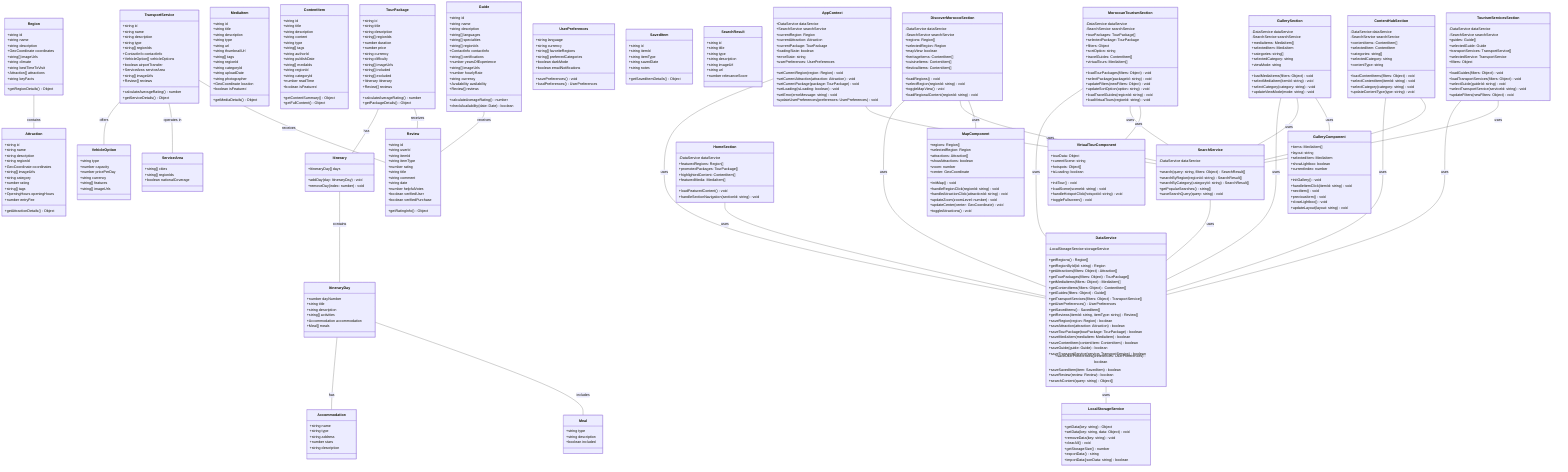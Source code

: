 classDiagram
    class Region {
        +string id
        +string name
        +string description
        +GeoCoordinate coordinates
        +string[] imageUrls
        +string climate
        +string bestTimeToVisit
        +Attraction[] attractions
        +string keyFacts
        +getRegionDetails() Object
    }

    class Attraction {
        +string id
        +string name
        +string description
        +string regionId
        +GeoCoordinate coordinates
        +string[] imageUrls
        +string category
        +number rating
        +string[] tags
        +OpeningHours openingHours
        +number entryFee
        +getAttractionDetails() Object
    }

    class TourPackage {
        +string id
        +string title
        +string description
        +string[] regionIds
        +number duration
        +number price
        +string currency
        +string difficulty
        +string[] imageUrls
        +string[] included
        +string[] excluded
        +Itinerary itinerary
        +Review[] reviews
        +calculateAverageRating() number
        +getPackageDetails() Object
    }

    class Itinerary {
        +ItineraryDay[] days
        +addDay(day: ItineraryDay) void
        +removeDay(index: number) void
    }

    class ItineraryDay {
        +number dayNumber
        +string title
        +string description
        +string[] activities
        +Accommodation accommodation
        +Meal[] meals
    }

    class Accommodation {
        +string name
        +string type
        +string address
        +number stars
        +string description
    }

    class Meal {
        +string type
        +string description
        +boolean included
    }

    class MediaItem {
        +string id
        +string title
        +string description
        +string type
        +string url
        +string thumbnailUrl
        +string[] tags
        +string regionId
        +string categoryId
        +string uploadDate
        +string photographer
        +GeoCoordinate location
        +boolean isFeatured
        +getMediaDetails() Object
    }

    class ContentItem {
        +string id
        +string title
        +string description
        +string content
        +string type
        +string[] tags
        +string authorId
        +string publishDate
        +string[] mediaIds
        +string regionId
        +string categoryId
        +number readTime
        +boolean isFeatured
        +getContentSummary() Object
        +getFullContent() Object
    }

    class Guide {
        +string id
        +string name
        +string description
        +string[] languages
        +string[] specialties
        +string[] regionIds
        +ContactInfo contactInfo
        +string[] certifications
        +number yearsOfExperience
        +string[] imageUrls
        +number hourlyRate
        +string currency
        +Availability availability
        +Review[] reviews
        +calculateAverageRating() number
        +checkAvailability(date: Date) boolean
    }

    class TransportService {
        +string id
        +string name
        +string description
        +string type
        +string[] regionIds
        +ContactInfo contactInfo
        +VehicleOption[] vehicleOptions
        +boolean airportTransfer
        +ServiceArea serviceArea
        +string[] imageUrls
        +Review[] reviews
        +calculateAverageRating() number
        +getServiceDetails() Object
    }

    class VehicleOption {
        +string type
        +number capacity
        +number pricePerDay
        +string currency
        +string[] features
        +string[] imageUrls
    }

    class ServiceArea {
        +string[] cities
        +string[] regionIds
        +boolean nationalCoverage
    }

    class Review {
        +string id
        +string userId
        +string itemId
        +string itemType
        +number rating
        +string title
        +string comment
        +string date
        +number helpfulVotes
        +boolean verifiedUser
        +boolean verifiedPurchase
        +getRatingInfo() Object
    }

    class UserPreferences {
        +string language
        +string currency
        +string[] favoriteRegions
        +string[] preferredCategories
        +boolean darkMode
        +boolean emailNotifications
        +savePreferences() void
        +loadPreferences() UserPreferences
    }

    class SavedItem {
        +string id
        +string itemId
        +string itemType
        +string savedDate
        +string notes
        +getSavedItemDetails() Object
    }

    class LocalStorageService {
        +getData(key: string) Object
        +setData(key: string, data: Object) void
        +removeData(key: string) void
        +clearAll() void
        +getStorageSize() number
        +exportData() string
        +importData(jsonData: string) boolean
    }

    class DataService {
        -LocalStorageService storageService
        +getRegions() Region[]
        +getRegionById(id: string) Region
        +getAttractions(filters: Object) Attraction[]
        +getTourPackages(filters: Object) TourPackage[]
        +getMediaItems(filters: Object) MediaItem[]
        +getContentItems(filters: Object) ContentItem[]
        +getGuides(filters: Object) Guide[]
        +getTransportServices(filters: Object) TransportService[]
        +getUserPreferences() UserPreferences
        +getSavedItems() SavedItem[]
        +getReviews(itemId: string, itemType: string) Review[]
        +saveRegion(region: Region) boolean
        +saveAttraction(attraction: Attraction) boolean
        +saveTourPackage(tourPackage: TourPackage) boolean
        +saveMediaItem(mediaItem: MediaItem) boolean
        +saveContentItem(contentItem: ContentItem) boolean
        +saveGuide(guide: Guide) boolean
        +saveTransportService(service: TransportService) boolean
        +saveUserPreferences(preferences: UserPreferences) boolean
        +saveSavedItem(item: SavedItem) boolean
        +saveReview(review: Review) boolean
        +searchContent(query: string) Object[]
    }

    class SearchService {
        -DataService dataService
        +search(query: string, filters: Object) SearchResult[]
        +searchByRegion(regionId: string) SearchResult[]
        +searchByCategory(categoryId: string) SearchResult[]
        +getPopularSearches() string[]
        +saveSearchQuery(query: string) void
    }

    class SearchResult {
        +string id
        +string title
        +string type
        +string description
        +string imageUrl
        +string url
        +number relevanceScore
    }

    class AppContext {
        +DataService dataService
        +SearchService searchService
        +currentRegion: Region
        +currentAttraction: Attraction
        +currentPackage: TourPackage
        +loadingState: boolean
        +errorState: string
        +userPreferences: UserPreferences
        +setCurrentRegion(region: Region) void
        +setCurrentAttraction(attraction: Attraction) void
        +setCurrentPackage(package: TourPackage) void
        +setLoading(isLoading: boolean) void
        +setError(errorMessage: string) void
        +updateUserPreferences(preferences: UserPreferences) void
    }

    class HomeSection {
        -DataService dataService
        +featuredRegions: Region[]
        +promotedPackages: TourPackage[]
        +highlightedContent: ContentItem[]
        +featuredMedia: MediaItem[]
        +loadFeaturedContent() void
        +handleSectionNavigation(sectionId: string) void
    }

    class DiscoverMoroccoSection {
        -DataService dataService
        -SearchService searchService
        +regions: Region[]
        +selectedRegion: Region
        +mapView: boolean
        +heritageItems: ContentItem[]
        +cuisineItems: ContentItem[]
        +festivalItems: ContentItem[]
        +loadRegions() void
        +selectRegion(regionId: string) void
        +toggleMapView() void
        +loadRegionalContent(regionId: string) void
    }

    class MoroccanTourismSection {
        -DataService dataService
        -SearchService searchService
        +tourPackages: TourPackage[]
        +selectedPackage: TourPackage
        +filters: Object
        +sortOption: string
        +travelGuides: ContentItem[]
        +virtualTours: MediaItem[]
        +loadTourPackages(filters: Object) void
        +selectPackage(packageId: string) void
        +updateFilters(newFilters: Object) void
        +updateSortOption(option: string) void
        +loadTravelGuides(regionId: string) void
        +loadVirtualTours(regionId: string) void
    }

    class GallerySection {
        -DataService dataService
        -SearchService searchService
        +mediaItems: MediaItem[]
        +selectedItem: MediaItem
        +categories: string[]
        +selectedCategory: string
        +viewMode: string
        +loadMediaItems(filters: Object) void
        +selectMediaItem(itemId: string) void
        +selectCategory(category: string) void
        +updateViewMode(mode: string) void
    }

    class ContentHubSection {
        -DataService dataService
        -SearchService searchService
        +contentItems: ContentItem[]
        +selectedItem: ContentItem
        +categories: string[]
        +selectedCategory: string
        +contentType: string
        +loadContentItems(filters: Object) void
        +selectContentItem(itemId: string) void
        +selectCategory(category: string) void
        +updateContentType(type: string) void
    }

    class TourismServicesSection {
        -DataService dataService
        -SearchService searchService
        +guides: Guide[]
        +selectedGuide: Guide
        +transportServices: TransportService[]
        +selectedService: TransportService
        +filters: Object
        +loadGuides(filters: Object) void
        +loadTransportServices(filters: Object) void
        +selectGuide(guideId: string) void
        +selectTransportService(serviceId: string) void
        +updateFilters(newFilters: Object) void
    }

    class MapComponent {
        +regions: Region[]
        +selectedRegion: Region
        +attractions: Attraction[]
        +showAttractions: boolean
        +zoom: number
        +center: GeoCoordinate
        +initMap() void
        +handleRegionClick(regionId: string) void
        +handleAttractionClick(attractionId: string) void
        +updateZoom(zoomLevel: number) void
        +updateCenter(center: GeoCoordinate) void
        +toggleAttractions() void
    }

    class GalleryComponent {
        +items: MediaItem[]
        +layout: string
        +selectedItem: MediaItem
        +showLightbox: boolean
        +currentIndex: number
        +initGallery() void
        +handleItemClick(itemId: string) void
        +nextItem() void
        +previousItem() void
        +closeLightbox() void
        +updateLayout(layout: string) void
    }

    class VirtualTourComponent {
        +tourData: Object
        +currentScene: string
        +hotspots: Object[]
        +isLoading: boolean
        +initTour() void
        +loadScene(sceneId: string) void
        +handleHotspotClick(hotspotId: string) void
        +toggleFullscreen() void
    }

    Region -- Attraction : contains
    TourPackage -- Itinerary : has
    Itinerary -- ItineraryDay : contains
    ItineraryDay -- Accommodation : has
    ItineraryDay -- Meal : includes
    Guide -- Review : receives
    TransportService -- VehicleOption : offers
    TransportService -- ServiceArea : operates in
    TransportService -- Review : receives
    TourPackage -- Review : receives
    DataService -- LocalStorageService : uses
    SearchService -- DataService : uses
    AppContext -- DataService : uses
    AppContext -- SearchService : uses
    HomeSection -- DataService : uses
    DiscoverMoroccoSection -- DataService : uses
    DiscoverMoroccoSection -- SearchService : uses
    MoroccanTourismSection -- DataService : uses
    MoroccanTourismSection -- SearchService : uses
    GallerySection -- DataService : uses
    GallerySection -- SearchService : uses
    ContentHubSection -- DataService : uses
    ContentHubSection -- SearchService : uses
    TourismServicesSection -- DataService : uses
    TourismServicesSection -- SearchService : uses
    DiscoverMoroccoSection -- MapComponent : uses
    GallerySection -- GalleryComponent : uses
    MoroccanTourismSection -- VirtualTourComponent : uses